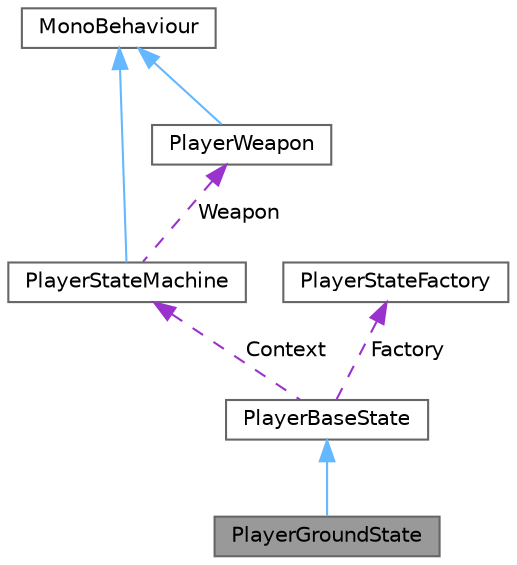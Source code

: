 digraph "PlayerGroundState"
{
 // LATEX_PDF_SIZE
  bgcolor="transparent";
  edge [fontname=Helvetica,fontsize=10,labelfontname=Helvetica,labelfontsize=10];
  node [fontname=Helvetica,fontsize=10,shape=box,height=0.2,width=0.4];
  Node1 [label="PlayerGroundState",height=0.2,width=0.4,color="gray40", fillcolor="grey60", style="filled", fontcolor="black",tooltip=" "];
  Node2 -> Node1 [dir="back",color="steelblue1",style="solid"];
  Node2 [label="PlayerBaseState",height=0.2,width=0.4,color="gray40", fillcolor="white", style="filled",URL="$class_player_base_state.html",tooltip=" "];
  Node3 -> Node2 [dir="back",color="darkorchid3",style="dashed",label=" Context" ];
  Node3 [label="PlayerStateMachine",height=0.2,width=0.4,color="gray40", fillcolor="white", style="filled",URL="$class_player_state_machine.html",tooltip=" "];
  Node4 -> Node3 [dir="back",color="steelblue1",style="solid"];
  Node4 [label="MonoBehaviour",height=0.2,width=0.4,color="gray40", fillcolor="white", style="filled",tooltip=" "];
  Node5 -> Node3 [dir="back",color="darkorchid3",style="dashed",label=" Weapon" ];
  Node5 [label="PlayerWeapon",height=0.2,width=0.4,color="gray40", fillcolor="white", style="filled",URL="$class_player_weapon.html",tooltip=" "];
  Node4 -> Node5 [dir="back",color="steelblue1",style="solid"];
  Node6 -> Node2 [dir="back",color="darkorchid3",style="dashed",label=" Factory" ];
  Node6 [label="PlayerStateFactory",height=0.2,width=0.4,color="gray40", fillcolor="white", style="filled",URL="$class_player_state_factory.html",tooltip=" "];
}
